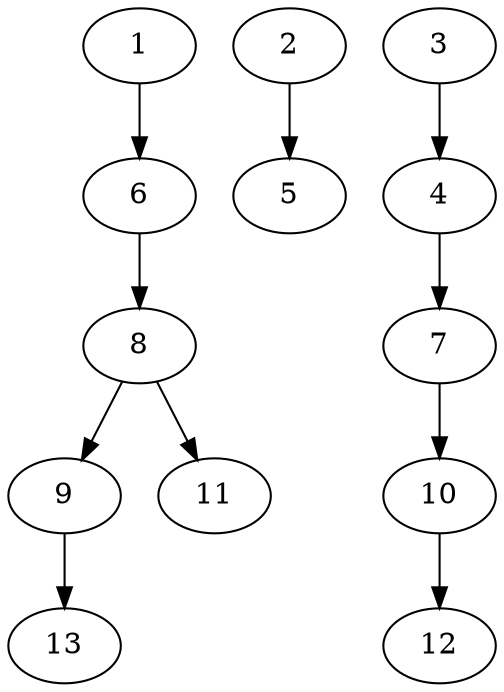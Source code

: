 // DAG (tier=1-easy, mode=data, n=13, ccr=0.324, fat=0.461, density=0.280, regular=0.686, jump=0.083, mindata=1048576, maxdata=8388608)
// DAG automatically generated by daggen at Sun Aug 24 16:33:33 2025
// /home/ermia/Project/Environments/daggen/bin/daggen --dot --ccr 0.324 --fat 0.461 --regular 0.686 --density 0.280 --jump 0.083 --mindata 1048576 --maxdata 8388608 -n 13 
digraph G {
  1 [size="240976603090317824", alpha="0.08", expect_size="120488301545158912"]
  1 -> 6 [size ="106075089010688"]
  2 [size="429365730859910", alpha="0.04", expect_size="214682865429955"]
  2 -> 5 [size ="14286009139200"]
  3 [size="1795775436551094272", alpha="0.03", expect_size="897887718275547136"]
  3 -> 4 [size ="11819288625152"]
  4 [size="408491567661575", alpha="0.05", expect_size="204245783830787"]
  4 -> 7 [size ="29208763957248"]
  5 [size="1574109224835743744", alpha="0.19", expect_size="787054612417871872"]
  6 [size="10892446106797802", alpha="0.12", expect_size="5446223053398901"]
  6 -> 8 [size ="9319038844928"]
  7 [size="683479499059962624", alpha="0.08", expect_size="341739749529981312"]
  7 -> 10 [size ="325899845107712"]
  8 [size="287994707376004224", alpha="0.04", expect_size="143997353688002112"]
  8 -> 9 [size ="439710698700800"]
  8 -> 11 [size ="439710698700800"]
  9 [size="11687454516669528", alpha="0.19", expect_size="5843727258334764"]
  9 -> 13 [size ="469722529267712"]
  10 [size="232740930211526213632", alpha="0.14", expect_size="116370465105763106816"]
  10 -> 12 [size ="302694942113792"]
  11 [size="187262028130418656", alpha="0.09", expect_size="93631014065209328"]
  12 [size="10136542630466550", alpha="0.15", expect_size="5068271315233275"]
  13 [size="33419856566445144", alpha="0.01", expect_size="16709928283222572"]
}